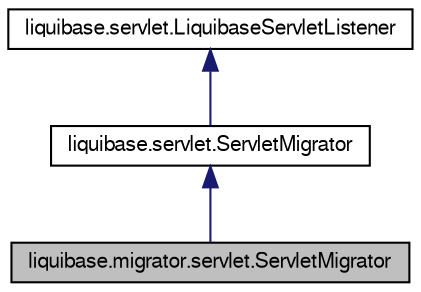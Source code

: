 digraph G
{
  edge [fontname="FreeSans",fontsize=10,labelfontname="FreeSans",labelfontsize=10];
  node [fontname="FreeSans",fontsize=10,shape=record];
  Node1 [label="liquibase.migrator.servlet.ServletMigrator",height=0.2,width=0.4,color="black", fillcolor="grey75", style="filled" fontcolor="black"];
  Node2 -> Node1 [dir=back,color="midnightblue",fontsize=10,style="solid",fontname="FreeSans"];
  Node2 [label="liquibase.servlet.ServletMigrator",height=0.2,width=0.4,color="black", fillcolor="white", style="filled",URL="$classliquibase_1_1servlet_1_1_servlet_migrator.html"];
  Node3 -> Node2 [dir=back,color="midnightblue",fontsize=10,style="solid",fontname="FreeSans"];
  Node3 [label="liquibase.servlet.LiquibaseServletListener",height=0.2,width=0.4,color="black", fillcolor="white", style="filled",URL="$classliquibase_1_1servlet_1_1_liquibase_servlet_listener.html",tooltip="Servlet listener than can be added to web.xml to allow LiquiBase to run on every..."];
}
